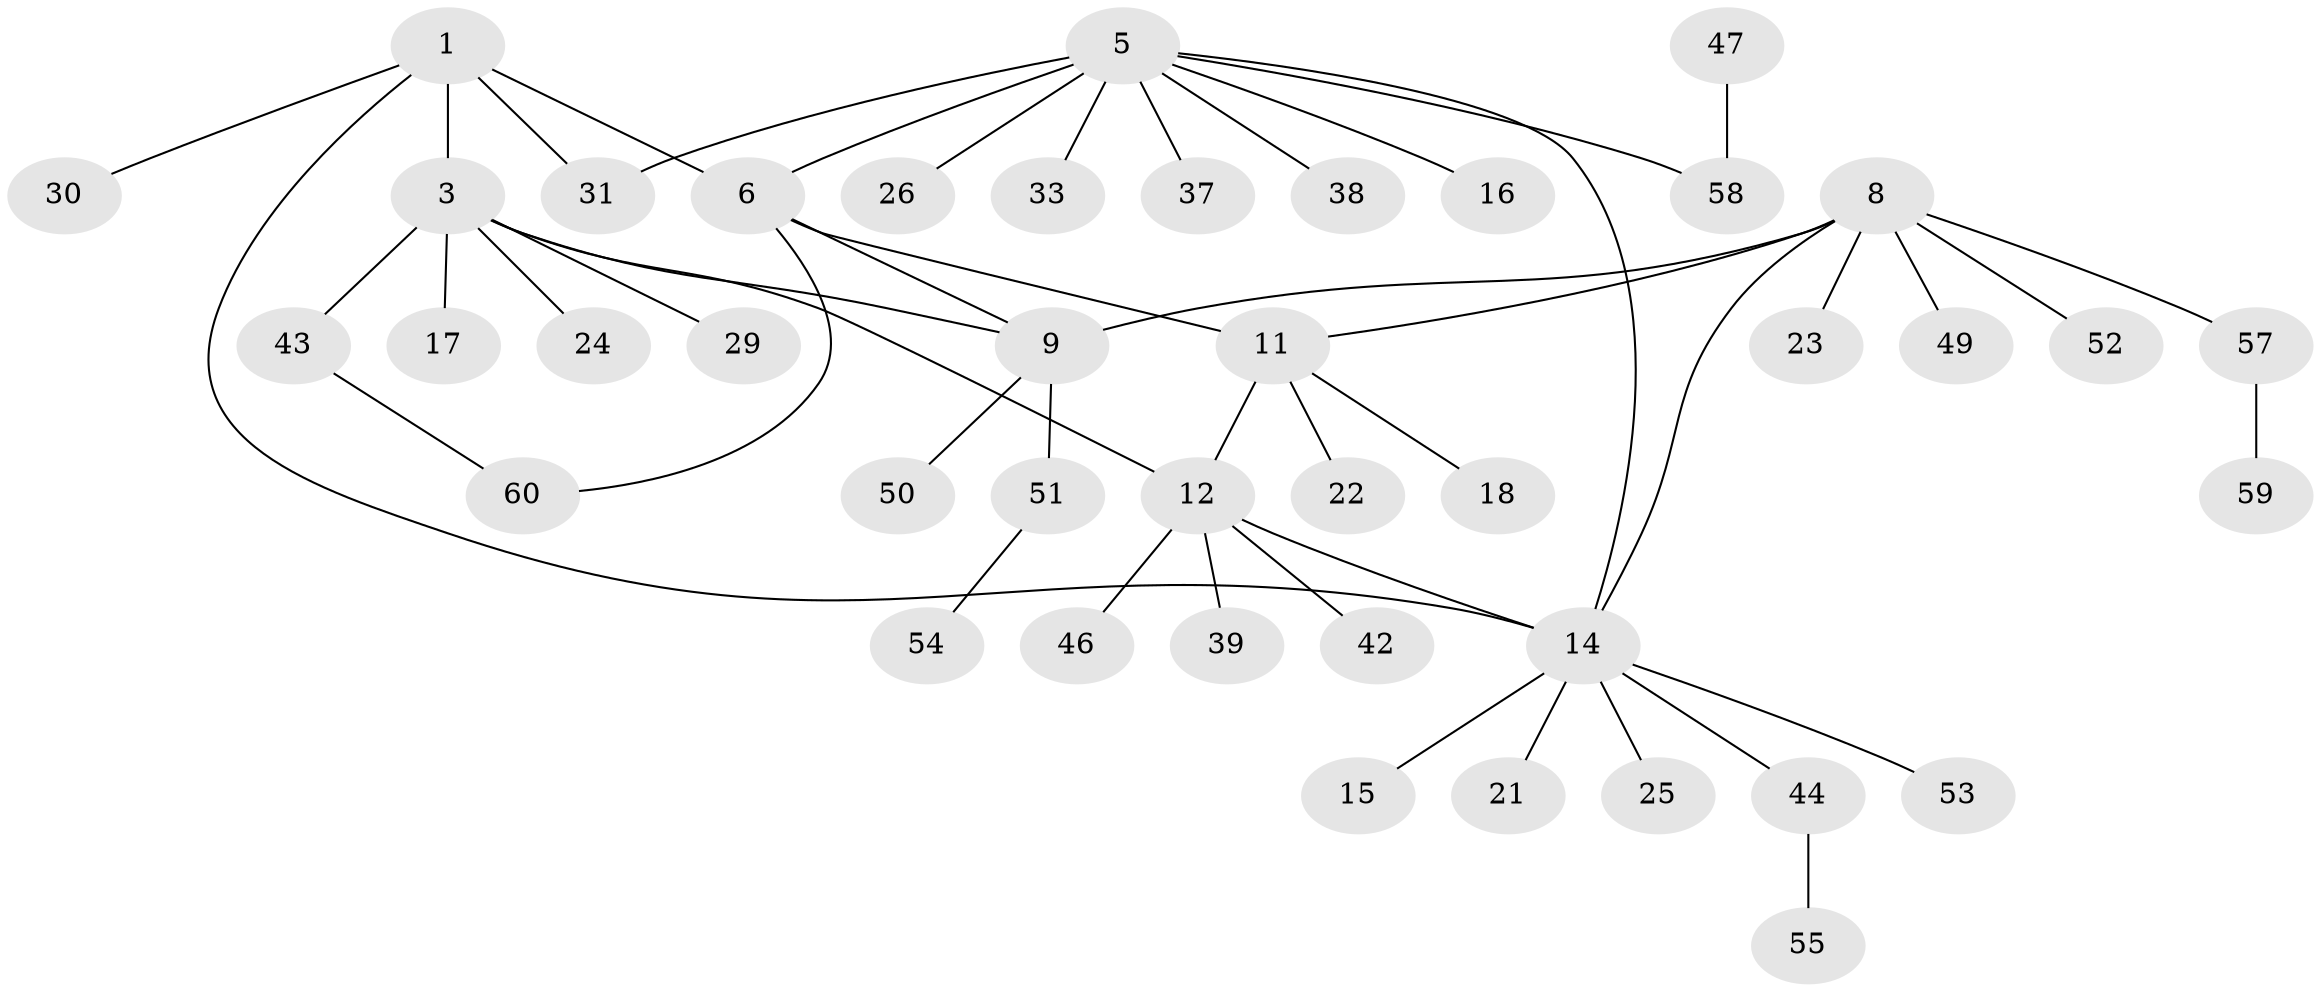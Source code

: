 // original degree distribution, {6: 0.06666666666666667, 5: 0.08333333333333333, 4: 0.03333333333333333, 10: 0.016666666666666666, 3: 0.08333333333333333, 7: 0.016666666666666666, 2: 0.21666666666666667, 1: 0.48333333333333334}
// Generated by graph-tools (version 1.1) at 2025/58/03/04/25 21:58:01]
// undirected, 42 vertices, 49 edges
graph export_dot {
graph [start="1"]
  node [color=gray90,style=filled];
  1;
  3 [super="+2"];
  5;
  6 [super="+4"];
  8 [super="+7"];
  9;
  11 [super="+10"];
  12;
  14 [super="+13"];
  15;
  16;
  17;
  18;
  21;
  22;
  23;
  24;
  25;
  26;
  29;
  30;
  31;
  33 [super="+19"];
  37;
  38 [super="+36"];
  39;
  42;
  43 [super="+32"];
  44 [super="+20"];
  46;
  47;
  49 [super="+34"];
  50;
  51 [super="+40+45+48"];
  52;
  53;
  54;
  55;
  57 [super="+56"];
  58 [super="+41"];
  59;
  60;
  1 -- 3 [weight=2];
  1 -- 30;
  1 -- 31;
  1 -- 6;
  1 -- 14;
  3 -- 17;
  3 -- 24;
  3 -- 9;
  3 -- 12;
  3 -- 29;
  3 -- 43;
  5 -- 6 [weight=2];
  5 -- 14;
  5 -- 16;
  5 -- 26;
  5 -- 31;
  5 -- 37;
  5 -- 58;
  5 -- 33;
  5 -- 38;
  6 -- 9;
  6 -- 60;
  6 -- 11;
  8 -- 9 [weight=2];
  8 -- 11;
  8 -- 23;
  8 -- 52;
  8 -- 14;
  8 -- 57;
  8 -- 49;
  9 -- 50;
  9 -- 51;
  11 -- 12 [weight=2];
  11 -- 18;
  11 -- 22;
  12 -- 39;
  12 -- 42;
  12 -- 46;
  12 -- 14;
  14 -- 15 [weight=2];
  14 -- 21;
  14 -- 25;
  14 -- 53;
  14 -- 44;
  43 -- 60;
  44 -- 55;
  47 -- 58;
  51 -- 54;
  57 -- 59;
}
